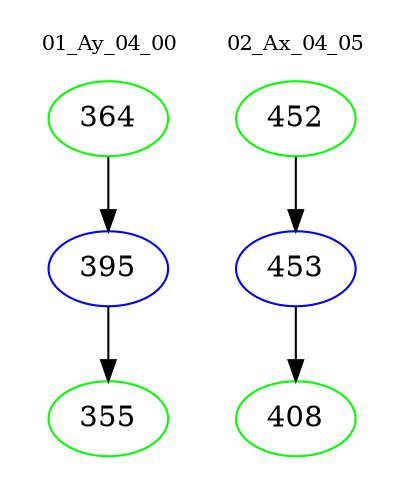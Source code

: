 digraph{
subgraph cluster_0 {
color = white
label = "01_Ay_04_00";
fontsize=10;
T0_364 [label="364", color="green"]
T0_364 -> T0_395 [color="black"]
T0_395 [label="395", color="blue"]
T0_395 -> T0_355 [color="black"]
T0_355 [label="355", color="green"]
}
subgraph cluster_1 {
color = white
label = "02_Ax_04_05";
fontsize=10;
T1_452 [label="452", color="green"]
T1_452 -> T1_453 [color="black"]
T1_453 [label="453", color="blue"]
T1_453 -> T1_408 [color="black"]
T1_408 [label="408", color="green"]
}
}
